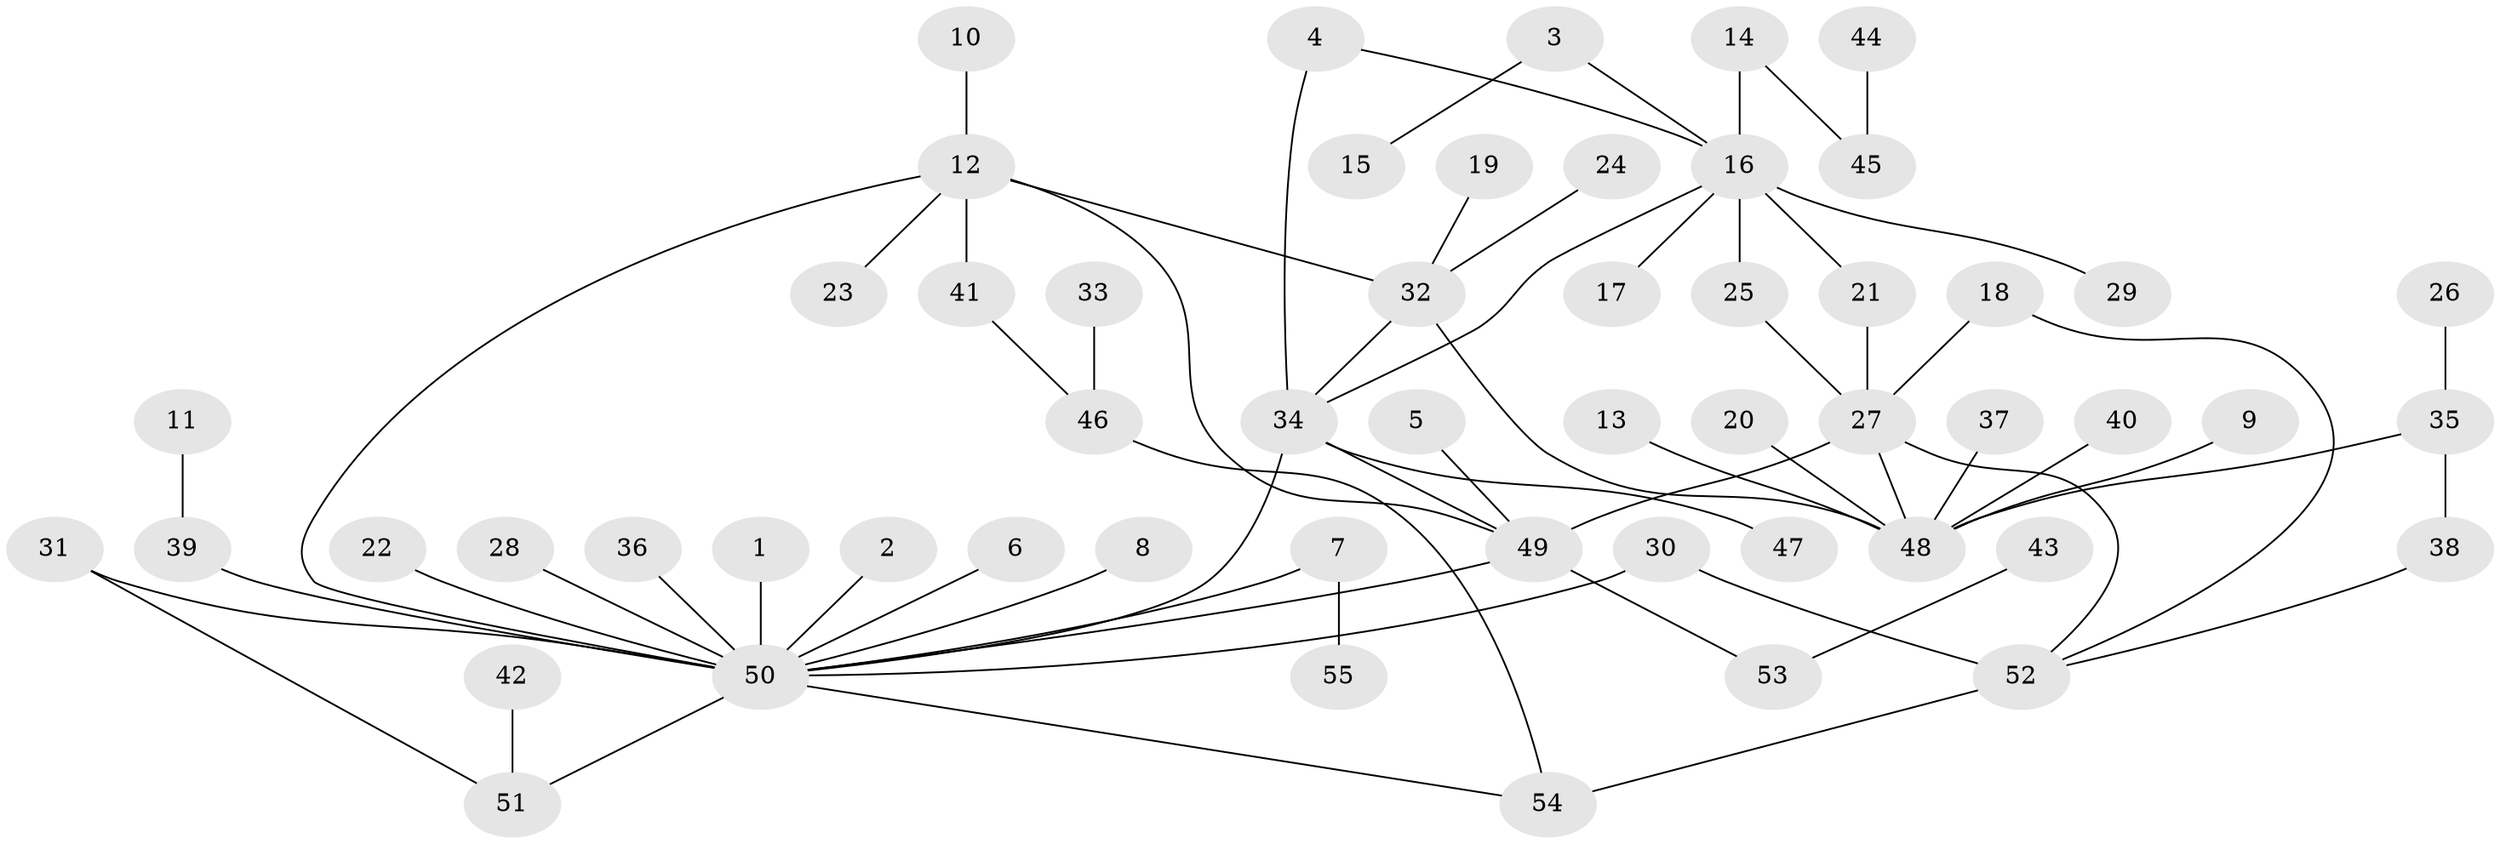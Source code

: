 // original degree distribution, {10: 0.00909090909090909, 8: 0.01818181818181818, 9: 0.01818181818181818, 19: 0.00909090909090909, 2: 0.2545454545454545, 3: 0.09090909090909091, 1: 0.5272727272727272, 11: 0.00909090909090909, 5: 0.01818181818181818, 6: 0.01818181818181818, 4: 0.02727272727272727}
// Generated by graph-tools (version 1.1) at 2025/01/03/09/25 03:01:53]
// undirected, 55 vertices, 67 edges
graph export_dot {
graph [start="1"]
  node [color=gray90,style=filled];
  1;
  2;
  3;
  4;
  5;
  6;
  7;
  8;
  9;
  10;
  11;
  12;
  13;
  14;
  15;
  16;
  17;
  18;
  19;
  20;
  21;
  22;
  23;
  24;
  25;
  26;
  27;
  28;
  29;
  30;
  31;
  32;
  33;
  34;
  35;
  36;
  37;
  38;
  39;
  40;
  41;
  42;
  43;
  44;
  45;
  46;
  47;
  48;
  49;
  50;
  51;
  52;
  53;
  54;
  55;
  1 -- 50 [weight=1.0];
  2 -- 50 [weight=1.0];
  3 -- 15 [weight=1.0];
  3 -- 16 [weight=1.0];
  4 -- 16 [weight=1.0];
  4 -- 34 [weight=1.0];
  5 -- 49 [weight=1.0];
  6 -- 50 [weight=1.0];
  7 -- 50 [weight=1.0];
  7 -- 55 [weight=1.0];
  8 -- 50 [weight=1.0];
  9 -- 48 [weight=1.0];
  10 -- 12 [weight=1.0];
  11 -- 39 [weight=1.0];
  12 -- 23 [weight=1.0];
  12 -- 32 [weight=1.0];
  12 -- 41 [weight=1.0];
  12 -- 49 [weight=1.0];
  12 -- 50 [weight=1.0];
  13 -- 48 [weight=1.0];
  14 -- 16 [weight=1.0];
  14 -- 45 [weight=1.0];
  16 -- 17 [weight=1.0];
  16 -- 21 [weight=1.0];
  16 -- 25 [weight=1.0];
  16 -- 29 [weight=1.0];
  16 -- 34 [weight=1.0];
  18 -- 27 [weight=1.0];
  18 -- 52 [weight=1.0];
  19 -- 32 [weight=1.0];
  20 -- 48 [weight=1.0];
  21 -- 27 [weight=1.0];
  22 -- 50 [weight=1.0];
  24 -- 32 [weight=1.0];
  25 -- 27 [weight=1.0];
  26 -- 35 [weight=1.0];
  27 -- 48 [weight=1.0];
  27 -- 49 [weight=1.0];
  27 -- 52 [weight=1.0];
  28 -- 50 [weight=1.0];
  30 -- 50 [weight=1.0];
  30 -- 52 [weight=1.0];
  31 -- 50 [weight=1.0];
  31 -- 51 [weight=1.0];
  32 -- 34 [weight=1.0];
  32 -- 48 [weight=1.0];
  33 -- 46 [weight=1.0];
  34 -- 47 [weight=1.0];
  34 -- 49 [weight=1.0];
  34 -- 50 [weight=1.0];
  35 -- 38 [weight=1.0];
  35 -- 48 [weight=2.0];
  36 -- 50 [weight=1.0];
  37 -- 48 [weight=1.0];
  38 -- 52 [weight=1.0];
  39 -- 50 [weight=2.0];
  40 -- 48 [weight=1.0];
  41 -- 46 [weight=1.0];
  42 -- 51 [weight=1.0];
  43 -- 53 [weight=1.0];
  44 -- 45 [weight=1.0];
  46 -- 54 [weight=1.0];
  49 -- 50 [weight=1.0];
  49 -- 53 [weight=1.0];
  50 -- 51 [weight=1.0];
  50 -- 54 [weight=1.0];
  52 -- 54 [weight=2.0];
}

